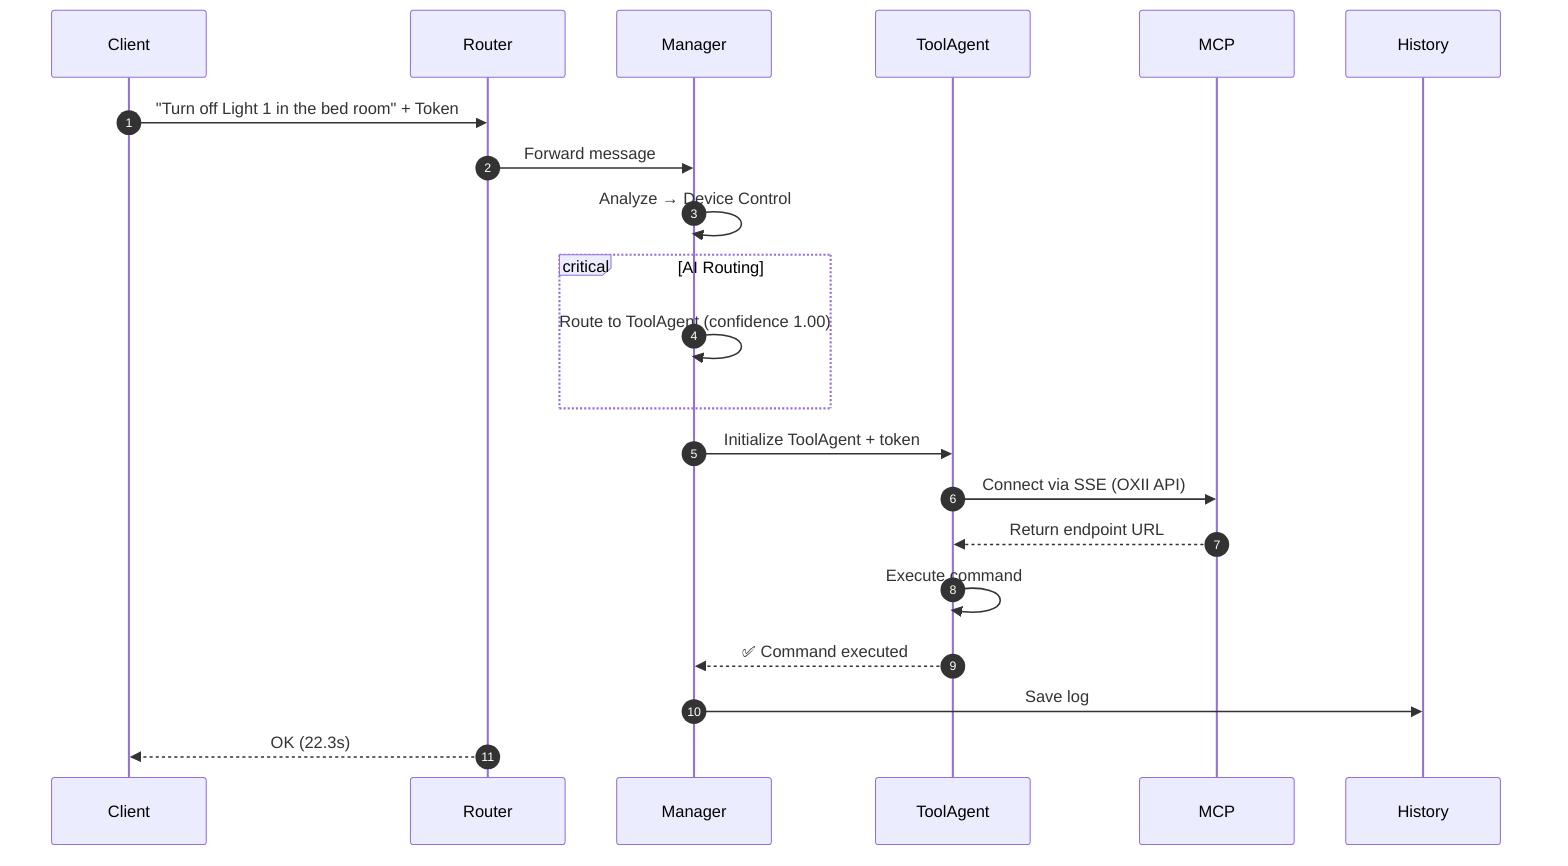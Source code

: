 sequenceDiagram
    autonumber
    participant Client
    participant Router
    participant Manager
    participant ToolAgent
    participant MCP
    participant History

    Client->>Router: "Turn off Light 1 in the bed room" + Token
    Router->>Manager: Forward message
    Manager->>Manager: Analyze → Device Control
    critical AI Routing
        Manager->>Manager: Route to ToolAgent (confidence 1.00)
    end
    Manager->>ToolAgent: Initialize ToolAgent + token
    ToolAgent->>MCP: Connect via SSE (OXII API)
    MCP-->>ToolAgent: Return endpoint URL
    ToolAgent->>ToolAgent: Execute command
    ToolAgent-->>Manager: ✅ Command executed
    Manager->>History: Save log
    Router-->>Client: OK (22.3s)